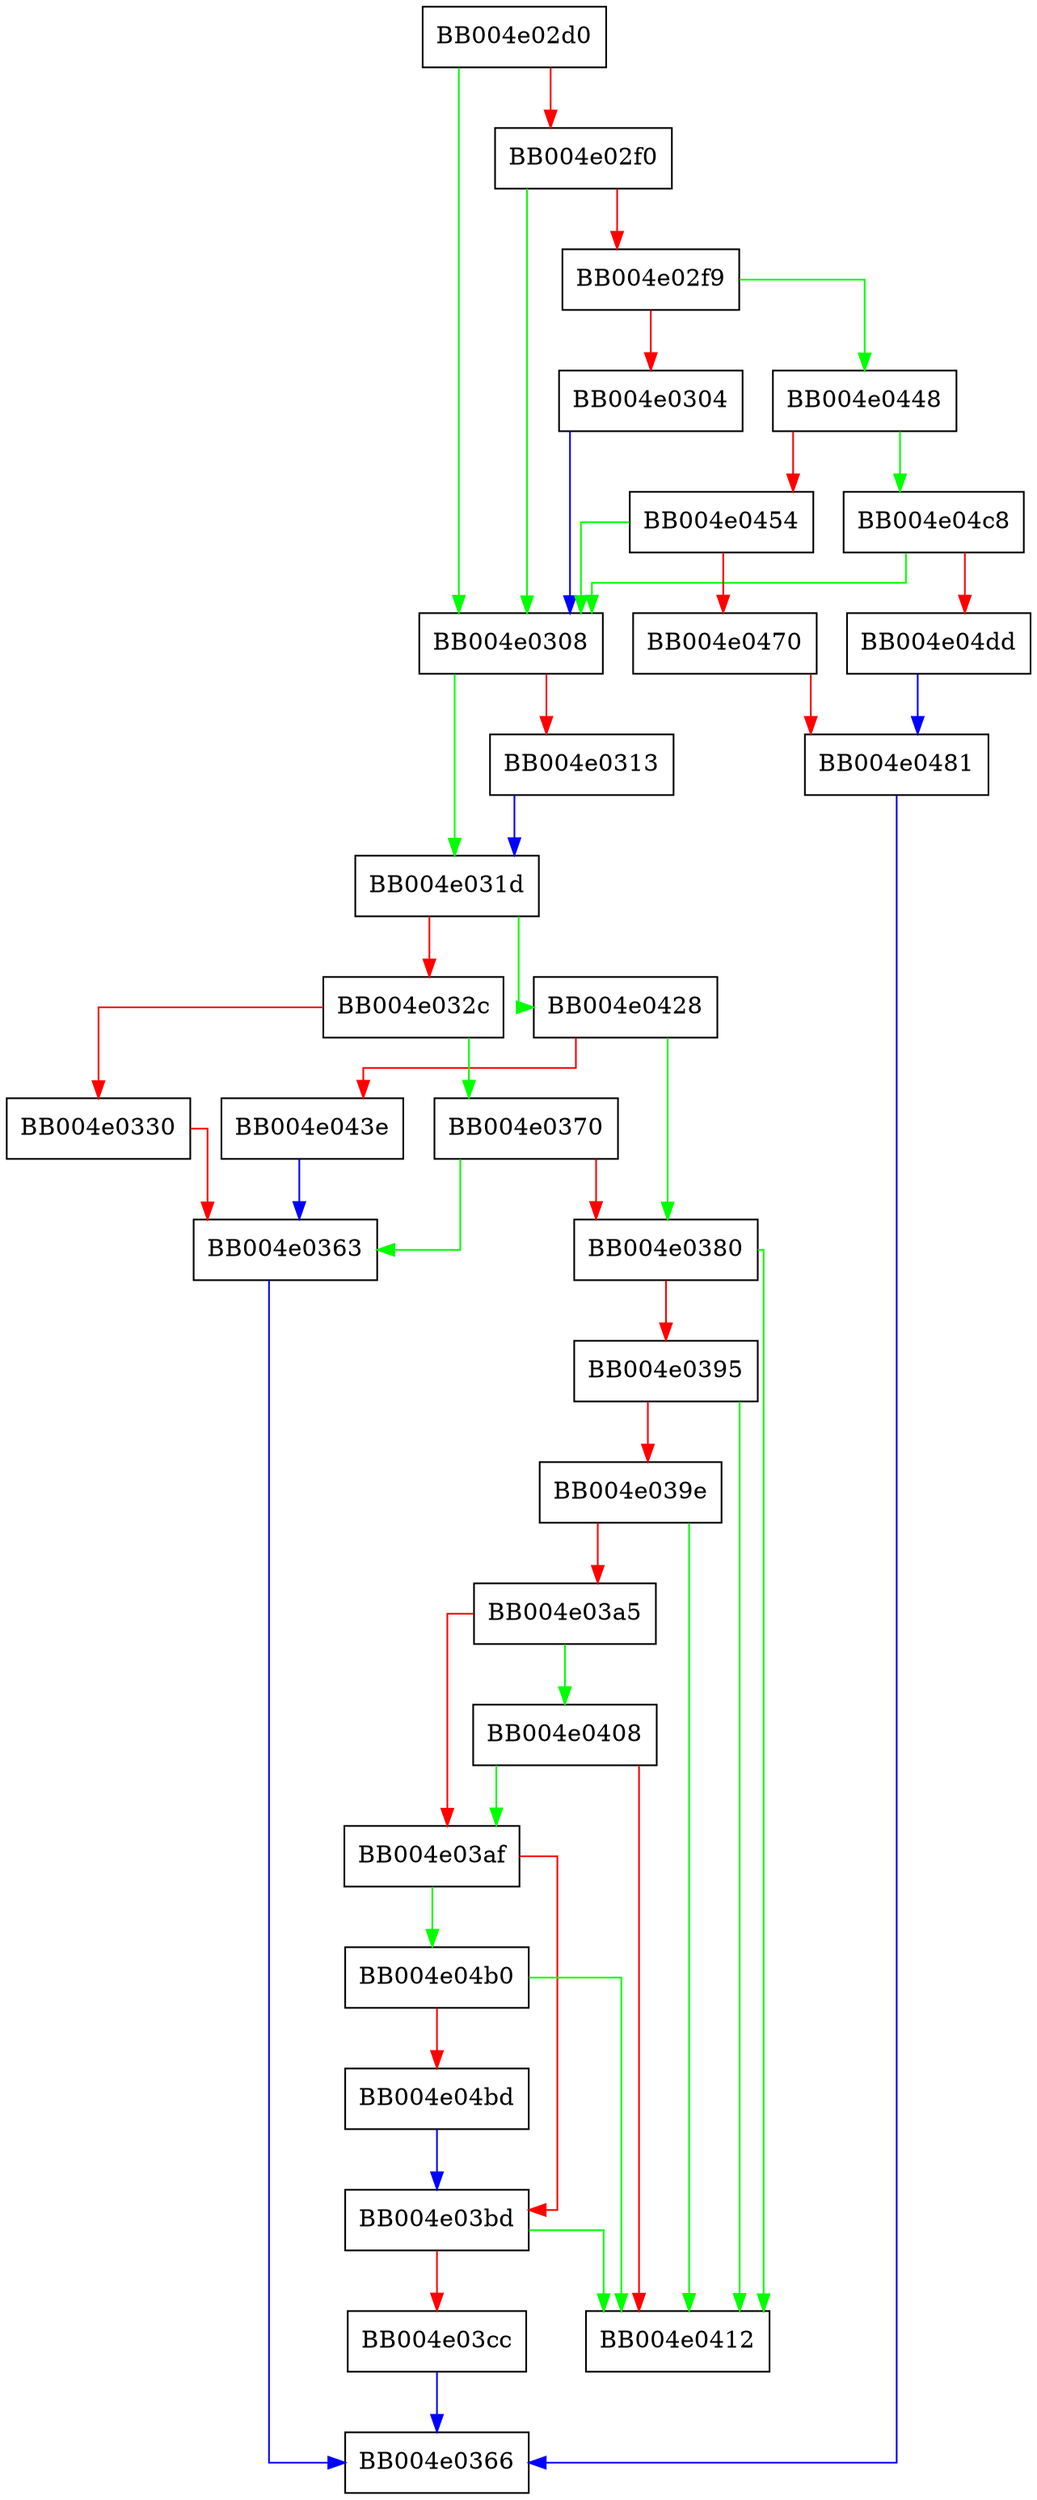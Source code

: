 digraph tls_construct_client_certificate {
  node [shape="box"];
  graph [splines=ortho];
  BB004e02d0 -> BB004e0308 [color="green"];
  BB004e02d0 -> BB004e02f0 [color="red"];
  BB004e02f0 -> BB004e0308 [color="green"];
  BB004e02f0 -> BB004e02f9 [color="red"];
  BB004e02f9 -> BB004e0448 [color="green"];
  BB004e02f9 -> BB004e0304 [color="red"];
  BB004e0304 -> BB004e0308 [color="blue"];
  BB004e0308 -> BB004e031d [color="green"];
  BB004e0308 -> BB004e0313 [color="red"];
  BB004e0313 -> BB004e031d [color="blue"];
  BB004e031d -> BB004e0428 [color="green"];
  BB004e031d -> BB004e032c [color="red"];
  BB004e032c -> BB004e0370 [color="green"];
  BB004e032c -> BB004e0330 [color="red"];
  BB004e0330 -> BB004e0363 [color="red"];
  BB004e0363 -> BB004e0366 [color="blue"];
  BB004e0370 -> BB004e0363 [color="green"];
  BB004e0370 -> BB004e0380 [color="red"];
  BB004e0380 -> BB004e0412 [color="green"];
  BB004e0380 -> BB004e0395 [color="red"];
  BB004e0395 -> BB004e0412 [color="green"];
  BB004e0395 -> BB004e039e [color="red"];
  BB004e039e -> BB004e0412 [color="green"];
  BB004e039e -> BB004e03a5 [color="red"];
  BB004e03a5 -> BB004e0408 [color="green"];
  BB004e03a5 -> BB004e03af [color="red"];
  BB004e03af -> BB004e04b0 [color="green"];
  BB004e03af -> BB004e03bd [color="red"];
  BB004e03bd -> BB004e0412 [color="green"];
  BB004e03bd -> BB004e03cc [color="red"];
  BB004e03cc -> BB004e0366 [color="blue"];
  BB004e0408 -> BB004e03af [color="green"];
  BB004e0408 -> BB004e0412 [color="red"];
  BB004e0428 -> BB004e0380 [color="green"];
  BB004e0428 -> BB004e043e [color="red"];
  BB004e043e -> BB004e0363 [color="blue"];
  BB004e0448 -> BB004e04c8 [color="green"];
  BB004e0448 -> BB004e0454 [color="red"];
  BB004e0454 -> BB004e0308 [color="green"];
  BB004e0454 -> BB004e0470 [color="red"];
  BB004e0470 -> BB004e0481 [color="red"];
  BB004e0481 -> BB004e0366 [color="blue"];
  BB004e04b0 -> BB004e0412 [color="green"];
  BB004e04b0 -> BB004e04bd [color="red"];
  BB004e04bd -> BB004e03bd [color="blue"];
  BB004e04c8 -> BB004e0308 [color="green"];
  BB004e04c8 -> BB004e04dd [color="red"];
  BB004e04dd -> BB004e0481 [color="blue"];
}